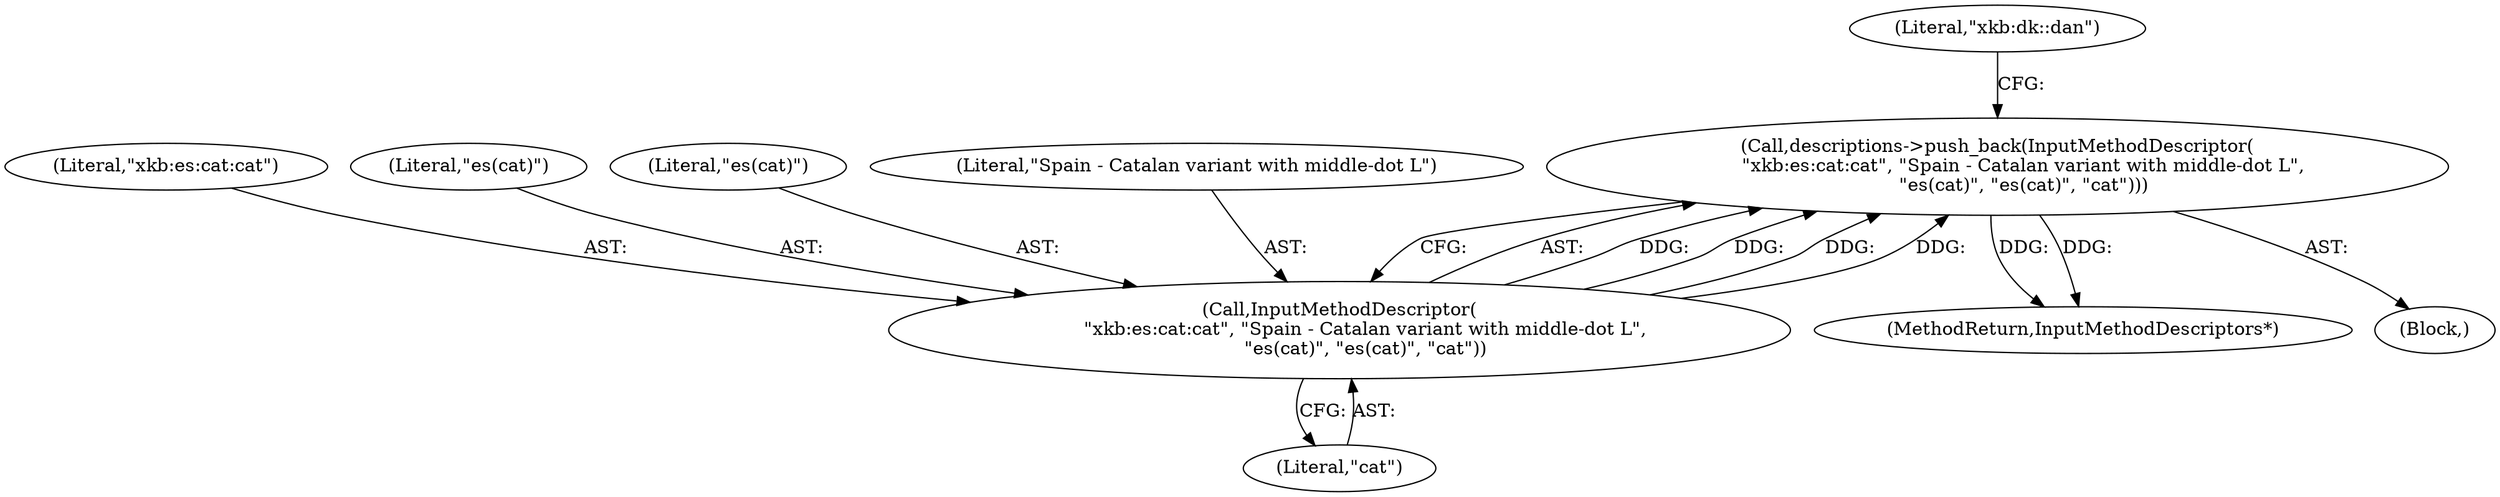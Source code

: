 digraph "1_Chrome_dc7b094a338c6c521f918f478e993f0f74bbea0d_12@del" {
"1000411" [label="(Call,descriptions->push_back(InputMethodDescriptor(\n         \"xkb:es:cat:cat\", \"Spain - Catalan variant with middle-dot L\",\n         \"es(cat)\", \"es(cat)\", \"cat\")))"];
"1000412" [label="(Call,InputMethodDescriptor(\n         \"xkb:es:cat:cat\", \"Spain - Catalan variant with middle-dot L\",\n         \"es(cat)\", \"es(cat)\", \"cat\"))"];
"1000413" [label="(Literal,\"xkb:es:cat:cat\")"];
"1000415" [label="(Literal,\"es(cat)\")"];
"1000581" [label="(MethodReturn,InputMethodDescriptors*)"];
"1000416" [label="(Literal,\"es(cat)\")"];
"1000411" [label="(Call,descriptions->push_back(InputMethodDescriptor(\n         \"xkb:es:cat:cat\", \"Spain - Catalan variant with middle-dot L\",\n         \"es(cat)\", \"es(cat)\", \"cat\")))"];
"1000414" [label="(Literal,\"Spain - Catalan variant with middle-dot L\")"];
"1000417" [label="(Literal,\"cat\")"];
"1000420" [label="(Literal,\"xkb:dk::dan\")"];
"1000412" [label="(Call,InputMethodDescriptor(\n         \"xkb:es:cat:cat\", \"Spain - Catalan variant with middle-dot L\",\n         \"es(cat)\", \"es(cat)\", \"cat\"))"];
"1000101" [label="(Block,)"];
"1000411" -> "1000101"  [label="AST: "];
"1000411" -> "1000412"  [label="CFG: "];
"1000412" -> "1000411"  [label="AST: "];
"1000420" -> "1000411"  [label="CFG: "];
"1000411" -> "1000581"  [label="DDG: "];
"1000411" -> "1000581"  [label="DDG: "];
"1000412" -> "1000411"  [label="DDG: "];
"1000412" -> "1000411"  [label="DDG: "];
"1000412" -> "1000411"  [label="DDG: "];
"1000412" -> "1000411"  [label="DDG: "];
"1000412" -> "1000417"  [label="CFG: "];
"1000413" -> "1000412"  [label="AST: "];
"1000414" -> "1000412"  [label="AST: "];
"1000415" -> "1000412"  [label="AST: "];
"1000416" -> "1000412"  [label="AST: "];
"1000417" -> "1000412"  [label="AST: "];
}
